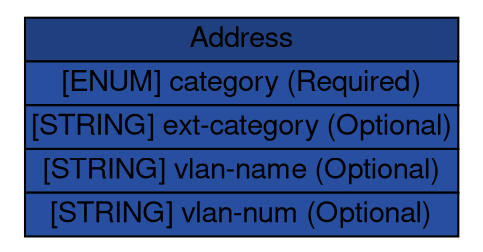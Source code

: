 digraph Address {
	graph [bb="0,0,222,113",
		rankdir=LR
	];
	node [label="\N"];
	Address	 [height=1.5694,
		label=<<table BORDER="0" CELLBORDER="1" CELLSPACING="0"> <tr> <td BGCOLOR="#203f7f" HREF="#" TITLE="The Address class represents a hardware (layer-2), network (layer-3), or application (layer-7) address. "><FONT FACE="Nimbus Sans L">Address</FONT></td> </tr>" %<tr><td BGCOLOR="#284f9f"  HREF="#" TITLE="The type of address represented.  The permitted values for this attribute are shown below.  The default value is &quot;ipv4-addr&quot;."><FONT FACE="Nimbus Sans L">[ENUM] category (Required)</FONT></td></tr>%<tr><td BGCOLOR="#284f9f"  HREF="#" TITLE="A means by which to extend the category attribute.  See Section 5.1."><FONT FACE="Nimbus Sans L">[STRING] ext-category (Optional)</FONT></td></tr>%<tr><td BGCOLOR="#284f9f"  HREF="#" TITLE="The name of the Virtual LAN to which the address belongs."><FONT FACE="Nimbus Sans L">[STRING] vlan-name (Optional)</FONT></td></tr>%<tr><td BGCOLOR="#284f9f"  HREF="#" TITLE="The number of the Virtual LAN to which the address belongs."><FONT FACE="Nimbus Sans L">[STRING] vlan-num (Optional)</FONT></td></tr>%</table>>,
		pos="111,56.5",
		shape=plaintext,
		width=3.0833];
}

